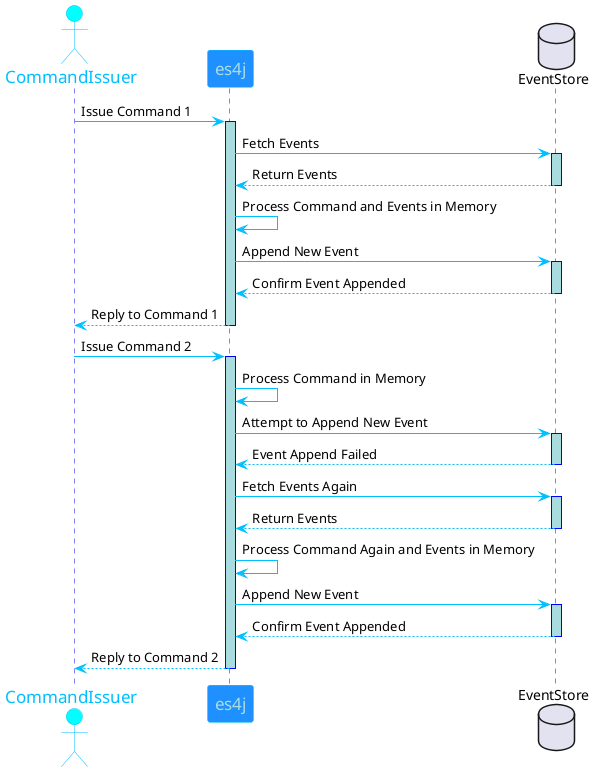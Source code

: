 @startuml
skinparam sequence {
    ArrowColor DeepSkyBlue
    ActorBorderColor DeepSkyBlue
    LifeLineBorderColor blue
    LifeLineBackgroundColor #A9DCDF
    ParticipantBorderColor DeepSkyBlue
    ParticipantBackgroundColor DodgerBlue
    ParticipantFontName Impact
    ParticipantFontSize 17
    ParticipantFontColor #A9DCDF
    ActorBackgroundColor aqua
    ActorFontColor DeepSkyBlue
    ActorFontSize 17
    ActorFontName Aapex
    NoteBackgroundColor wheat
    NoteBorderColor sienna
    NoteFontColor black
}


actor CommandIssuer
participant es4j
database EventStore

CommandIssuer -> es4j: Issue Command 1
activate es4j
es4j -> EventStore: Fetch Events
activate EventStore
EventStore --> es4j: Return Events
deactivate EventStore
es4j -> es4j: Process Command and Events in Memory
es4j -> EventStore: Append New Event
activate EventStore
EventStore --> es4j: Confirm Event Appended
deactivate EventStore
es4j --> CommandIssuer: Reply to Command 1
deactivate es4j

CommandIssuer -> es4j: Issue Command 2
activate es4j
es4j -> es4j: Process Command in Memory
es4j -> EventStore: Attempt to Append New Event
activate EventStore
EventStore --> es4j: Event Append Failed
deactivate EventStore
es4j -> EventStore: Fetch Events Again
activate EventStore
EventStore --> es4j: Return Events
deactivate EventStore
es4j -> es4j: Process Command Again and Events in Memory
es4j -> EventStore: Append New Event
activate EventStore
EventStore --> es4j: Confirm Event Appended
deactivate EventStore
es4j --> CommandIssuer: Reply to Command 2
deactivate es4j

@enduml

